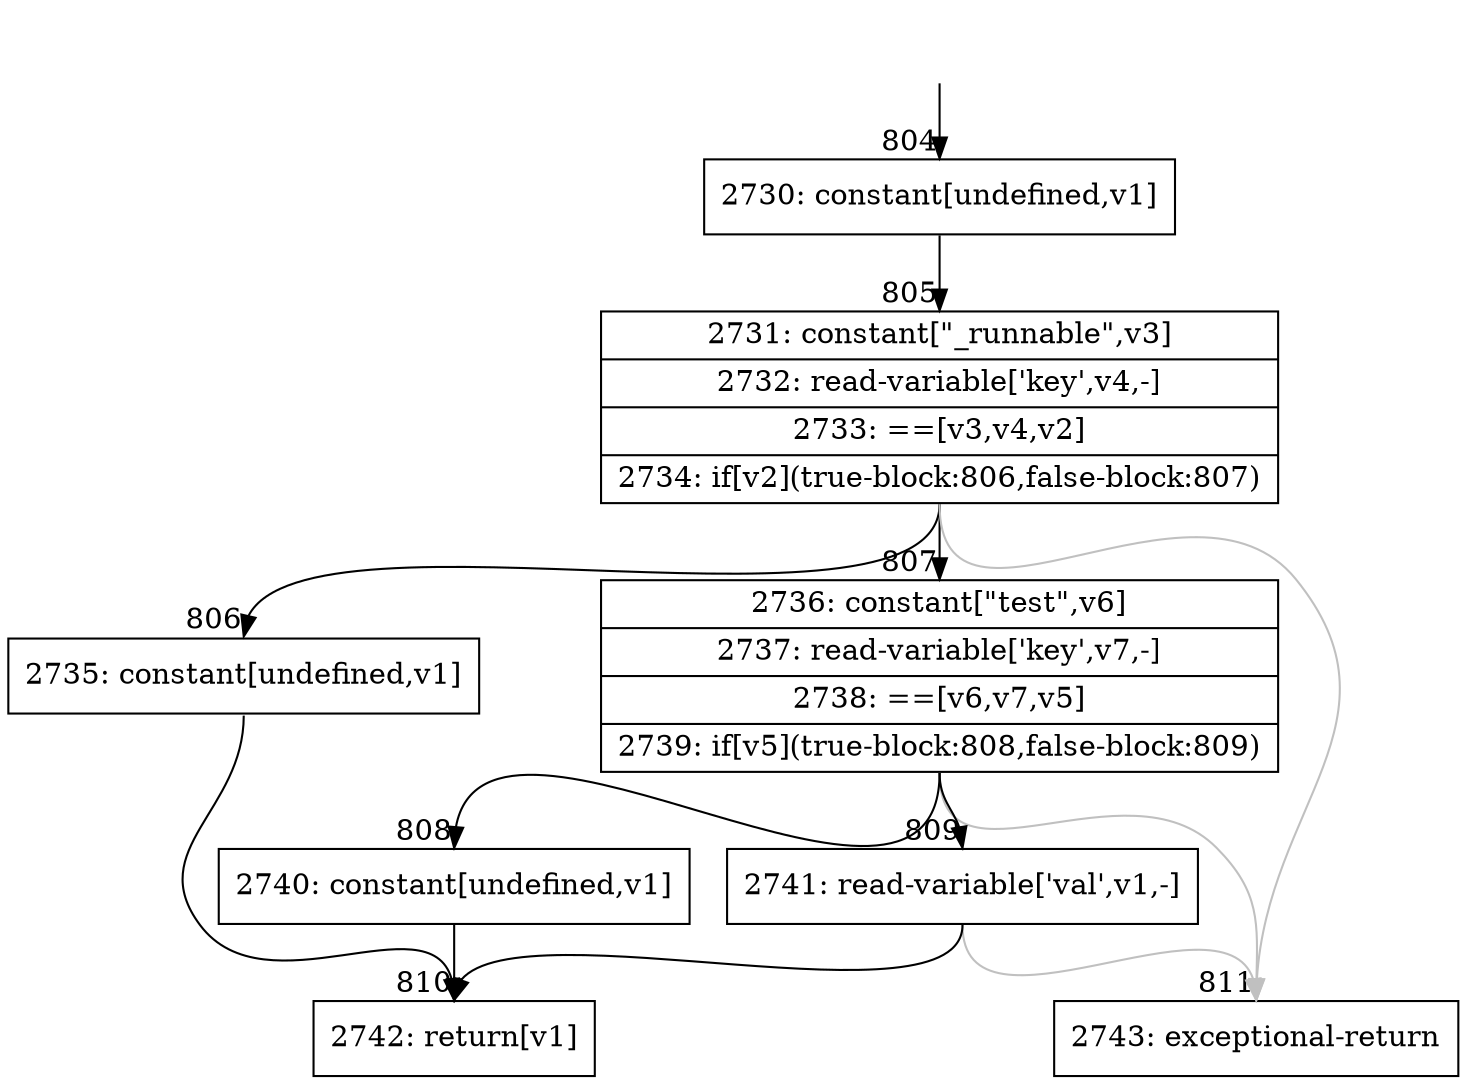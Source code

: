 digraph {
rankdir="TD"
BB_entry72[shape=none,label=""];
BB_entry72 -> BB804 [tailport=s, headport=n, headlabel="    804"]
BB804 [shape=record label="{2730: constant[undefined,v1]}" ] 
BB804 -> BB805 [tailport=s, headport=n, headlabel="      805"]
BB805 [shape=record label="{2731: constant[\"_runnable\",v3]|2732: read-variable['key',v4,-]|2733: ==[v3,v4,v2]|2734: if[v2](true-block:806,false-block:807)}" ] 
BB805 -> BB806 [tailport=s, headport=n, headlabel="      806"]
BB805 -> BB807 [tailport=s, headport=n, headlabel="      807"]
BB805 -> BB811 [tailport=s, headport=n, color=gray, headlabel="      811"]
BB806 [shape=record label="{2735: constant[undefined,v1]}" ] 
BB806 -> BB810 [tailport=s, headport=n, headlabel="      810"]
BB807 [shape=record label="{2736: constant[\"test\",v6]|2737: read-variable['key',v7,-]|2738: ==[v6,v7,v5]|2739: if[v5](true-block:808,false-block:809)}" ] 
BB807 -> BB808 [tailport=s, headport=n, headlabel="      808"]
BB807 -> BB809 [tailport=s, headport=n, headlabel="      809"]
BB807 -> BB811 [tailport=s, headport=n, color=gray]
BB808 [shape=record label="{2740: constant[undefined,v1]}" ] 
BB808 -> BB810 [tailport=s, headport=n]
BB809 [shape=record label="{2741: read-variable['val',v1,-]}" ] 
BB809 -> BB810 [tailport=s, headport=n]
BB809 -> BB811 [tailport=s, headport=n, color=gray]
BB810 [shape=record label="{2742: return[v1]}" ] 
BB811 [shape=record label="{2743: exceptional-return}" ] 
//#$~ 877
}
